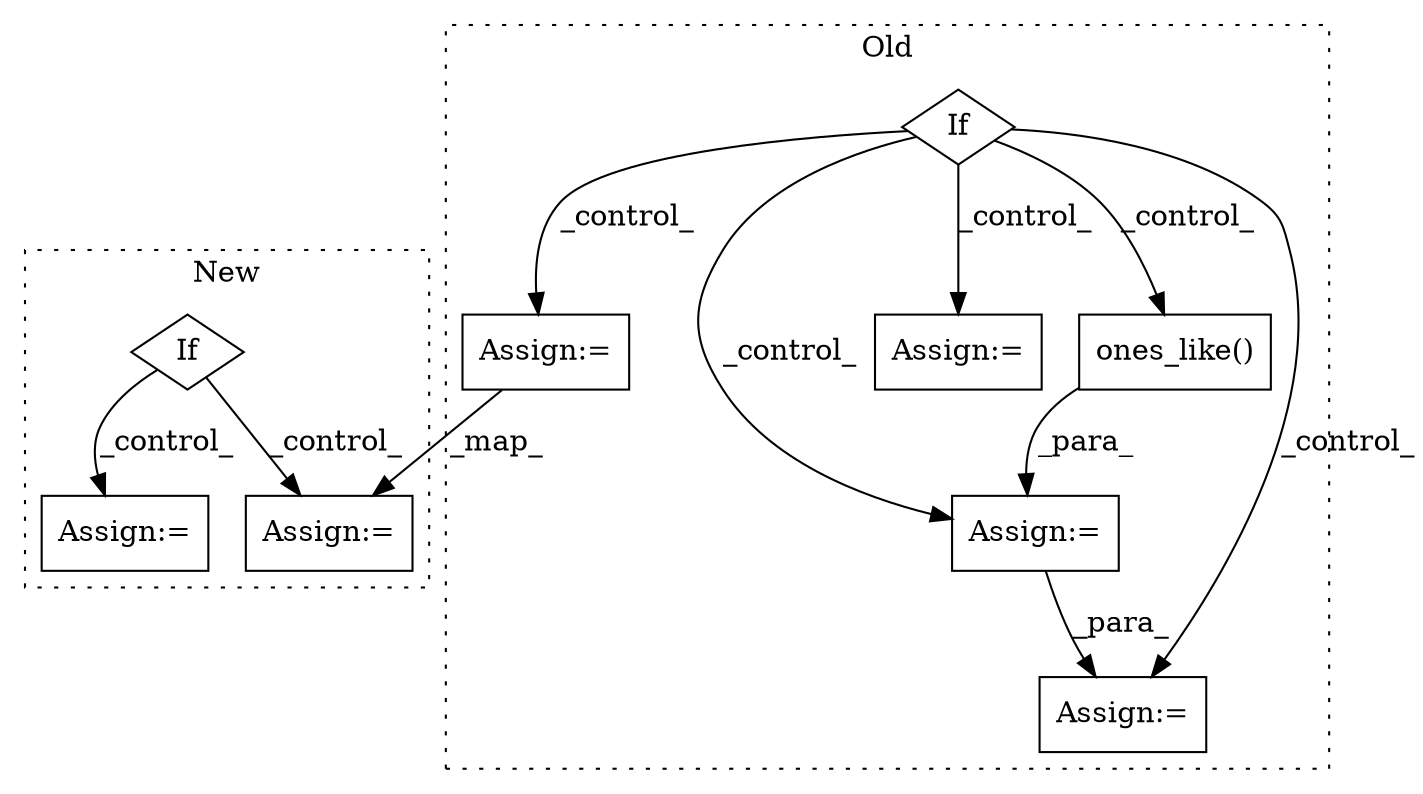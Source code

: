 digraph G {
subgraph cluster0 {
1 [label="ones_like()" a="75" s="3285,3327" l="16,28" shape="box"];
4 [label="Assign:=" a="68" s="3282" l="3" shape="box"];
5 [label="If" a="96" s="2524" l="3" shape="diamond"];
6 [label="Assign:=" a="68" s="3001" l="3" shape="box"];
8 [label="Assign:=" a="68" s="2645" l="3" shape="box"];
9 [label="Assign:=" a="68" s="3385" l="3" shape="box"];
label = "Old";
style="dotted";
}
subgraph cluster1 {
2 [label="If" a="96" s="3556" l="3" shape="diamond"];
3 [label="Assign:=" a="68" s="3853" l="3" shape="box"];
7 [label="Assign:=" a="68" s="3677" l="3" shape="box"];
label = "New";
style="dotted";
}
1 -> 4 [label="_para_"];
2 -> 7 [label="_control_"];
2 -> 3 [label="_control_"];
4 -> 9 [label="_para_"];
5 -> 6 [label="_control_"];
5 -> 4 [label="_control_"];
5 -> 1 [label="_control_"];
5 -> 8 [label="_control_"];
5 -> 9 [label="_control_"];
8 -> 7 [label="_map_"];
}